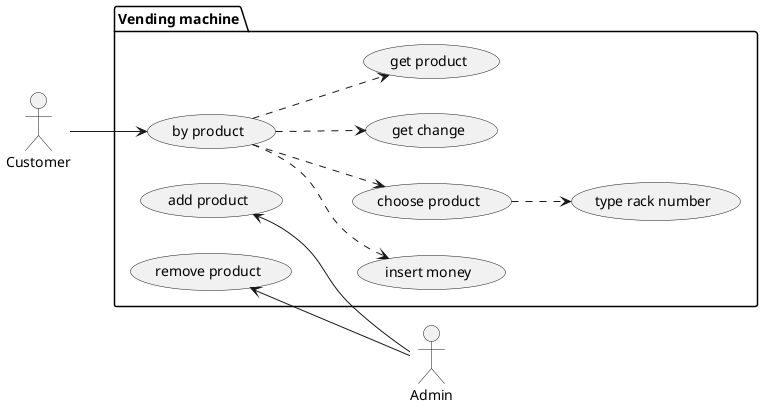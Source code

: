 @startuml
left to right direction

actor Admin
actor Customer

package "Vending machine" {
    (add product) <-- Admin
    (remove product) <-- Admin

    Customer --> (by product)
    (by product) ..> (insert money)
    (by product) ..> (choose product)
    (choose product) ..> (type rack number)
    (by product) ..> (get change)
    (by product) ..> (get product)
}

@enduml
